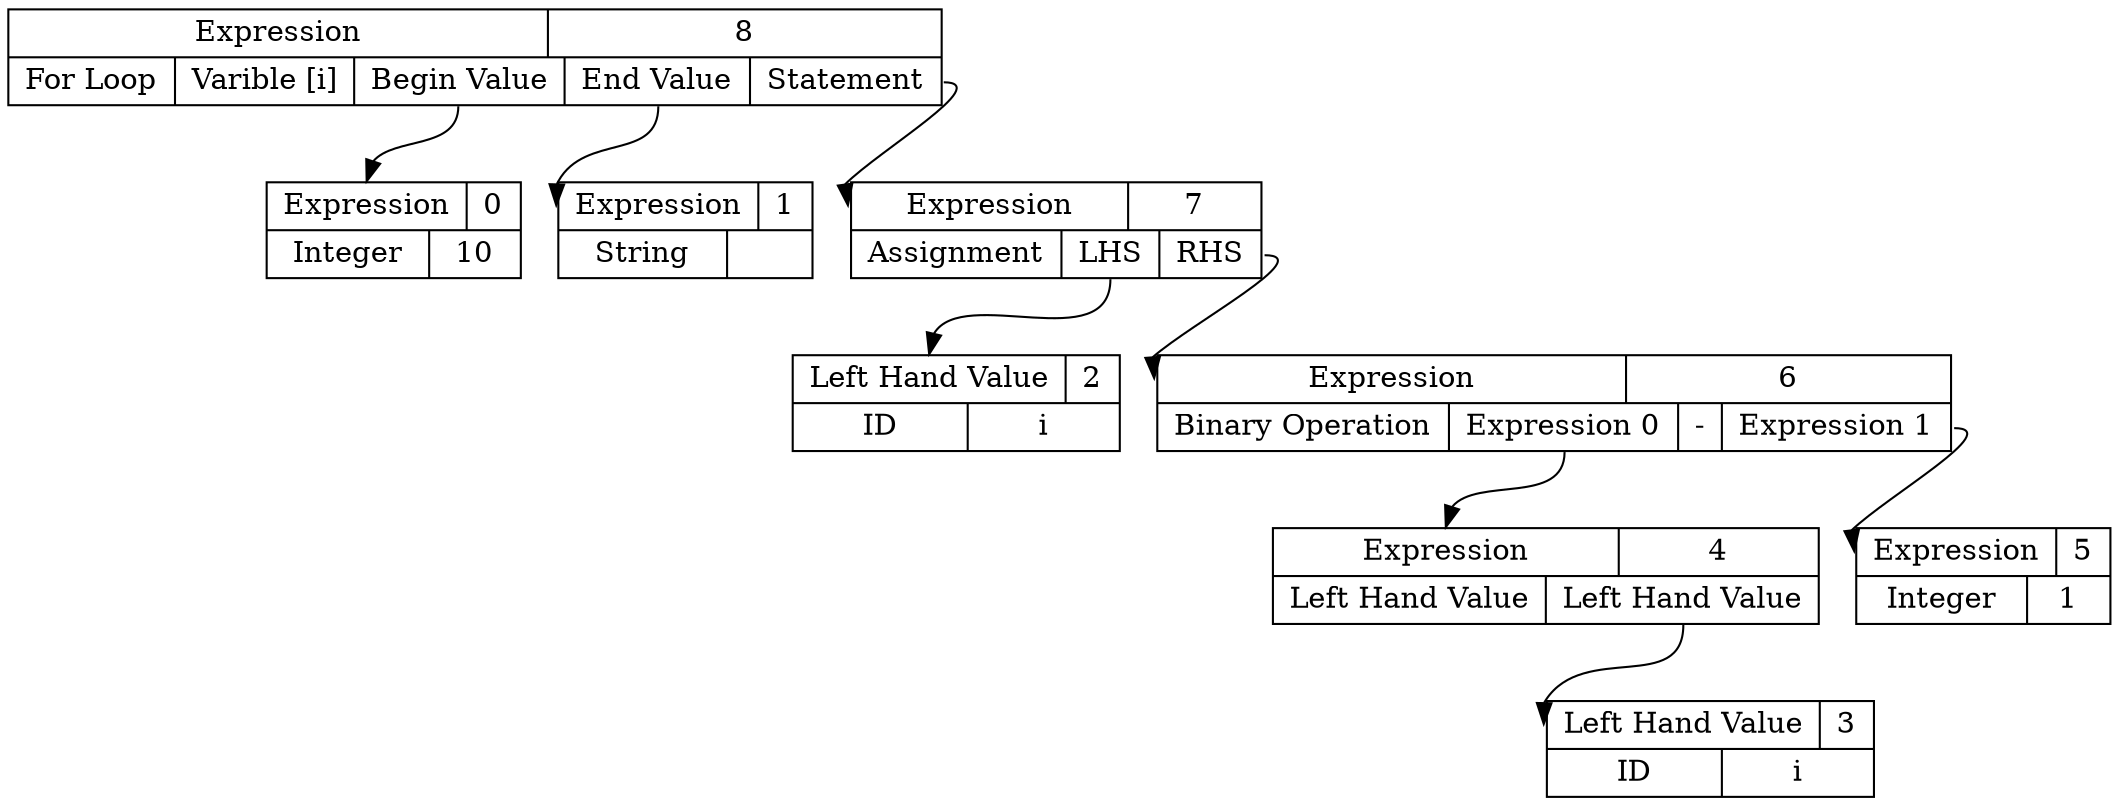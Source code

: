 digraph ast {
8 [shape=record, label="{ { <ptr> Expression | 8 } |{ For Loop | <forvar> Varible [i] | <beg> Begin Value | <ed> End Value | <stmt> Statement } } "];
0 [shape=record, label="{ { <ptr> Expression | 0 } |{ Integer | 10 } }"];
8:beg -> 0:ptr
1 [shape=record, label="{ { <ptr> Expression | 1 } |{ String |   } }"];
8:ed -> 1:ptr
7 [shape=record, label="{ { <ptr> Expression | 7 } |{ Assignment | <lval> LHS | <rhs> RHS } } "];
2 [shape=record, label="{ { <ptr> Left Hand Value | 2 } | { ID | i } } "];
7:lval -> 2:ptr
6 [shape=record, label="{ { <ptr> Expression | 6 } |{ Binary Operation | <exp0> Expression 0 | - | <exp1> Expression 1} }"];
4 [shape=record, label="{ { <ptr> Expression | 4 } |{ Left Hand Value | <lval> Left Hand Value} }"];
3 [shape=record, label="{ { <ptr> Left Hand Value | 3 } | { ID | i } } "];
4:lval -> 3:ptr
6:exp0 -> 4:ptr
5 [shape=record, label="{ { <ptr> Expression | 5 } |{ Integer | 1 } }"];
6:exp1 -> 5:ptr
7:rhs -> 6:ptr
8:stmt -> 7:ptr
}
